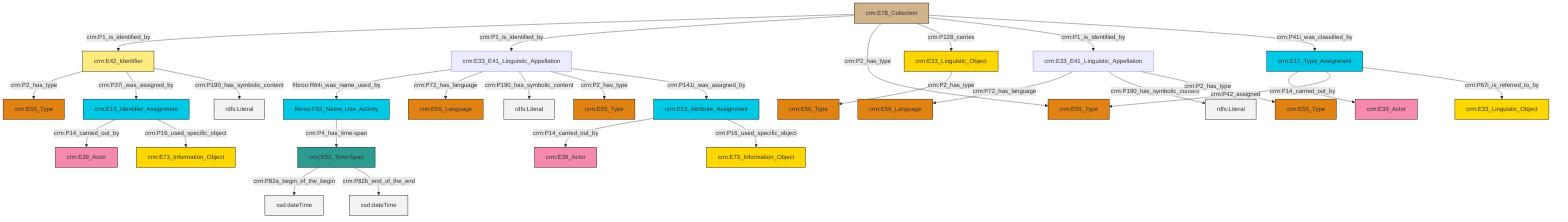 graph TD
classDef Literal fill:#f2f2f2,stroke:#000000;
classDef CRM_Entity fill:#FFFFFF,stroke:#000000;
classDef Temporal_Entity fill:#00C9E6, stroke:#000000;
classDef Type fill:#E18312, stroke:#000000;
classDef Time-Span fill:#2C9C91, stroke:#000000;
classDef Appellation fill:#FFEB7F, stroke:#000000;
classDef Place fill:#008836, stroke:#000000;
classDef Persistent_Item fill:#B266B2, stroke:#000000;
classDef Conceptual_Object fill:#FFD700, stroke:#000000;
classDef Physical_Thing fill:#D2B48C, stroke:#000000;
classDef Actor fill:#f58aad, stroke:#000000;
classDef PC_Classes fill:#4ce600, stroke:#000000;
classDef Multi fill:#cccccc,stroke:#000000;

2["crm:E17_Type_Assignment"]:::Temporal_Entity -->|crm:P14_carried_out_by| 3["crm:E39_Actor"]:::Actor
4["crm:E15_Identifier_Assignment"]:::Temporal_Entity -->|crm:P14_carried_out_by| 5["crm:E39_Actor"]:::Actor
8["crm:E78_Collection"]:::Physical_Thing -->|crm:P1_is_identified_by| 6["crm:E42_Identifier"]:::Appellation
15["crm:E33_E41_Linguistic_Appellation"]:::Default -->|frbroo:R64i_was_name_used_by| 16["frbroo:F52_Name_Use_Activity"]:::Temporal_Entity
6["crm:E42_Identifier"]:::Appellation -->|crm:P2_has_type| 17["crm:E55_Type"]:::Type
18["crm:E52_Time-Span"]:::Time-Span -->|crm:P82a_begin_of_the_begin| 19[xsd:dateTime]:::Literal
8["crm:E78_Collection"]:::Physical_Thing -->|crm:P1_is_identified_by| 15["crm:E33_E41_Linguistic_Appellation"]:::Default
2["crm:E17_Type_Assignment"]:::Temporal_Entity -->|crm:P42_assigned| 23["crm:E55_Type"]:::Type
4["crm:E15_Identifier_Assignment"]:::Temporal_Entity -->|crm:P16_used_specific_object| 24["crm:E73_Information_Object"]:::Conceptual_Object
8["crm:E78_Collection"]:::Physical_Thing -->|crm:P2_has_type| 23["crm:E55_Type"]:::Type
15["crm:E33_E41_Linguistic_Appellation"]:::Default -->|crm:P72_has_language| 28["crm:E56_Language"]:::Type
15["crm:E33_E41_Linguistic_Appellation"]:::Default -->|crm:P190_has_symbolic_content| 35[rdfs:Literal]:::Literal
9["crm:E33_E41_Linguistic_Appellation"]:::Default -->|crm:P72_has_language| 33["crm:E56_Language"]:::Type
8["crm:E78_Collection"]:::Physical_Thing -->|crm:P128_carries| 29["crm:E33_Linguistic_Object"]:::Conceptual_Object
6["crm:E42_Identifier"]:::Appellation -->|crm:P37i_was_assigned_by| 4["crm:E15_Identifier_Assignment"]:::Temporal_Entity
15["crm:E33_E41_Linguistic_Appellation"]:::Default -->|crm:P2_has_type| 11["crm:E55_Type"]:::Type
15["crm:E33_E41_Linguistic_Appellation"]:::Default -->|crm:P141i_was_assigned_by| 13["crm:E13_Attribute_Assignment"]:::Temporal_Entity
13["crm:E13_Attribute_Assignment"]:::Temporal_Entity -->|crm:P14_carried_out_by| 0["crm:E39_Actor"]:::Actor
29["crm:E33_Linguistic_Object"]:::Conceptual_Object -->|crm:P2_has_type| 26["crm:E55_Type"]:::Type
9["crm:E33_E41_Linguistic_Appellation"]:::Default -->|crm:P190_has_symbolic_content| 41[rdfs:Literal]:::Literal
8["crm:E78_Collection"]:::Physical_Thing -->|crm:P1_is_identified_by| 9["crm:E33_E41_Linguistic_Appellation"]:::Default
8["crm:E78_Collection"]:::Physical_Thing -->|crm:P41i_was_classified_by| 2["crm:E17_Type_Assignment"]:::Temporal_Entity
6["crm:E42_Identifier"]:::Appellation -->|crm:P190_has_symbolic_content| 47[rdfs:Literal]:::Literal
18["crm:E52_Time-Span"]:::Time-Span -->|crm:P82b_end_of_the_end| 48[xsd:dateTime]:::Literal
13["crm:E13_Attribute_Assignment"]:::Temporal_Entity -->|crm:P16_used_specific_object| 20["crm:E73_Information_Object"]:::Conceptual_Object
9["crm:E33_E41_Linguistic_Appellation"]:::Default -->|crm:P2_has_type| 31["crm:E55_Type"]:::Type
2["crm:E17_Type_Assignment"]:::Temporal_Entity -->|crm:P67i_is_referred_to_by| 42["crm:E33_Linguistic_Object"]:::Conceptual_Object
16["frbroo:F52_Name_Use_Activity"]:::Temporal_Entity -->|crm:P4_has_time-span| 18["crm:E52_Time-Span"]:::Time-Span